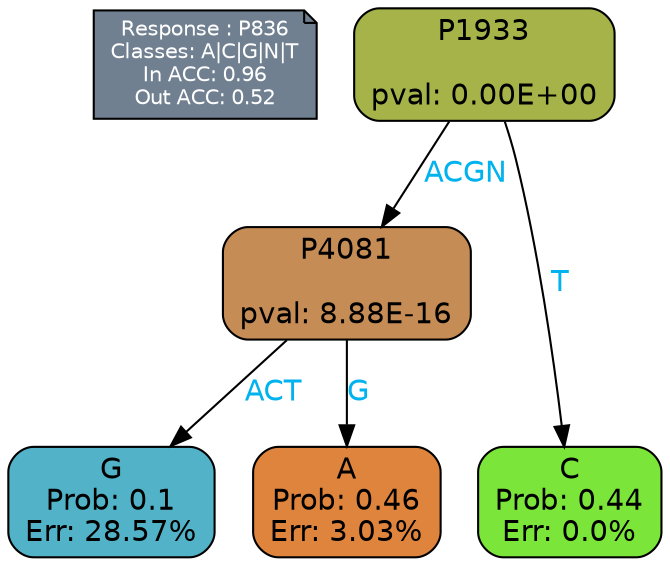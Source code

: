 digraph Tree {
node [shape=box, style="filled, rounded", color="black", fontname=helvetica] ;
graph [ranksep=equally, splines=polylines, bgcolor=transparent, dpi=600] ;
edge [fontname=helvetica] ;
LEGEND [label="Response : P836
Classes: A|C|G|N|T
In ACC: 0.96
Out ACC: 0.52
",shape=note,align=left,style=filled,fillcolor="slategray",fontcolor="white",fontsize=10];1 [label="P1933

pval: 0.00E+00", fillcolor="#a5b349"] ;
2 [label="P4081

pval: 8.88E-16", fillcolor="#c68c55"] ;
3 [label="G
Prob: 0.1
Err: 28.57%", fillcolor="#52b3c8"] ;
4 [label="A
Prob: 0.46
Err: 3.03%", fillcolor="#df843d"] ;
5 [label="C
Prob: 0.44
Err: 0.0%", fillcolor="#7be539"] ;
1 -> 2 [label="ACGN",fontcolor=deepskyblue2] ;
1 -> 5 [label="T",fontcolor=deepskyblue2] ;
2 -> 3 [label="ACT",fontcolor=deepskyblue2] ;
2 -> 4 [label="G",fontcolor=deepskyblue2] ;
{rank = same; 3;4;5;}{rank = same; LEGEND;1;}}